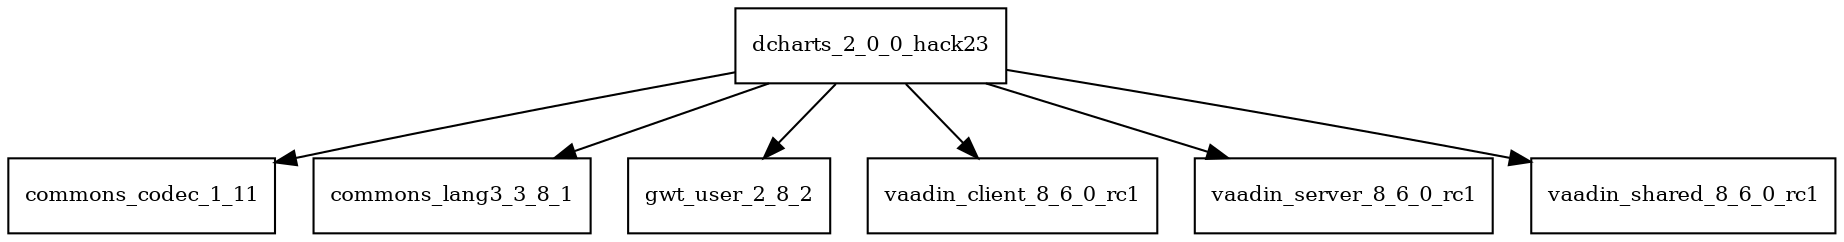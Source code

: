 digraph dcharts_2_0_0_hack23_dependencies {
  node [shape = box, fontsize=10.0];
  dcharts_2_0_0_hack23 -> commons_codec_1_11;
  dcharts_2_0_0_hack23 -> commons_lang3_3_8_1;
  dcharts_2_0_0_hack23 -> gwt_user_2_8_2;
  dcharts_2_0_0_hack23 -> vaadin_client_8_6_0_rc1;
  dcharts_2_0_0_hack23 -> vaadin_server_8_6_0_rc1;
  dcharts_2_0_0_hack23 -> vaadin_shared_8_6_0_rc1;
}
